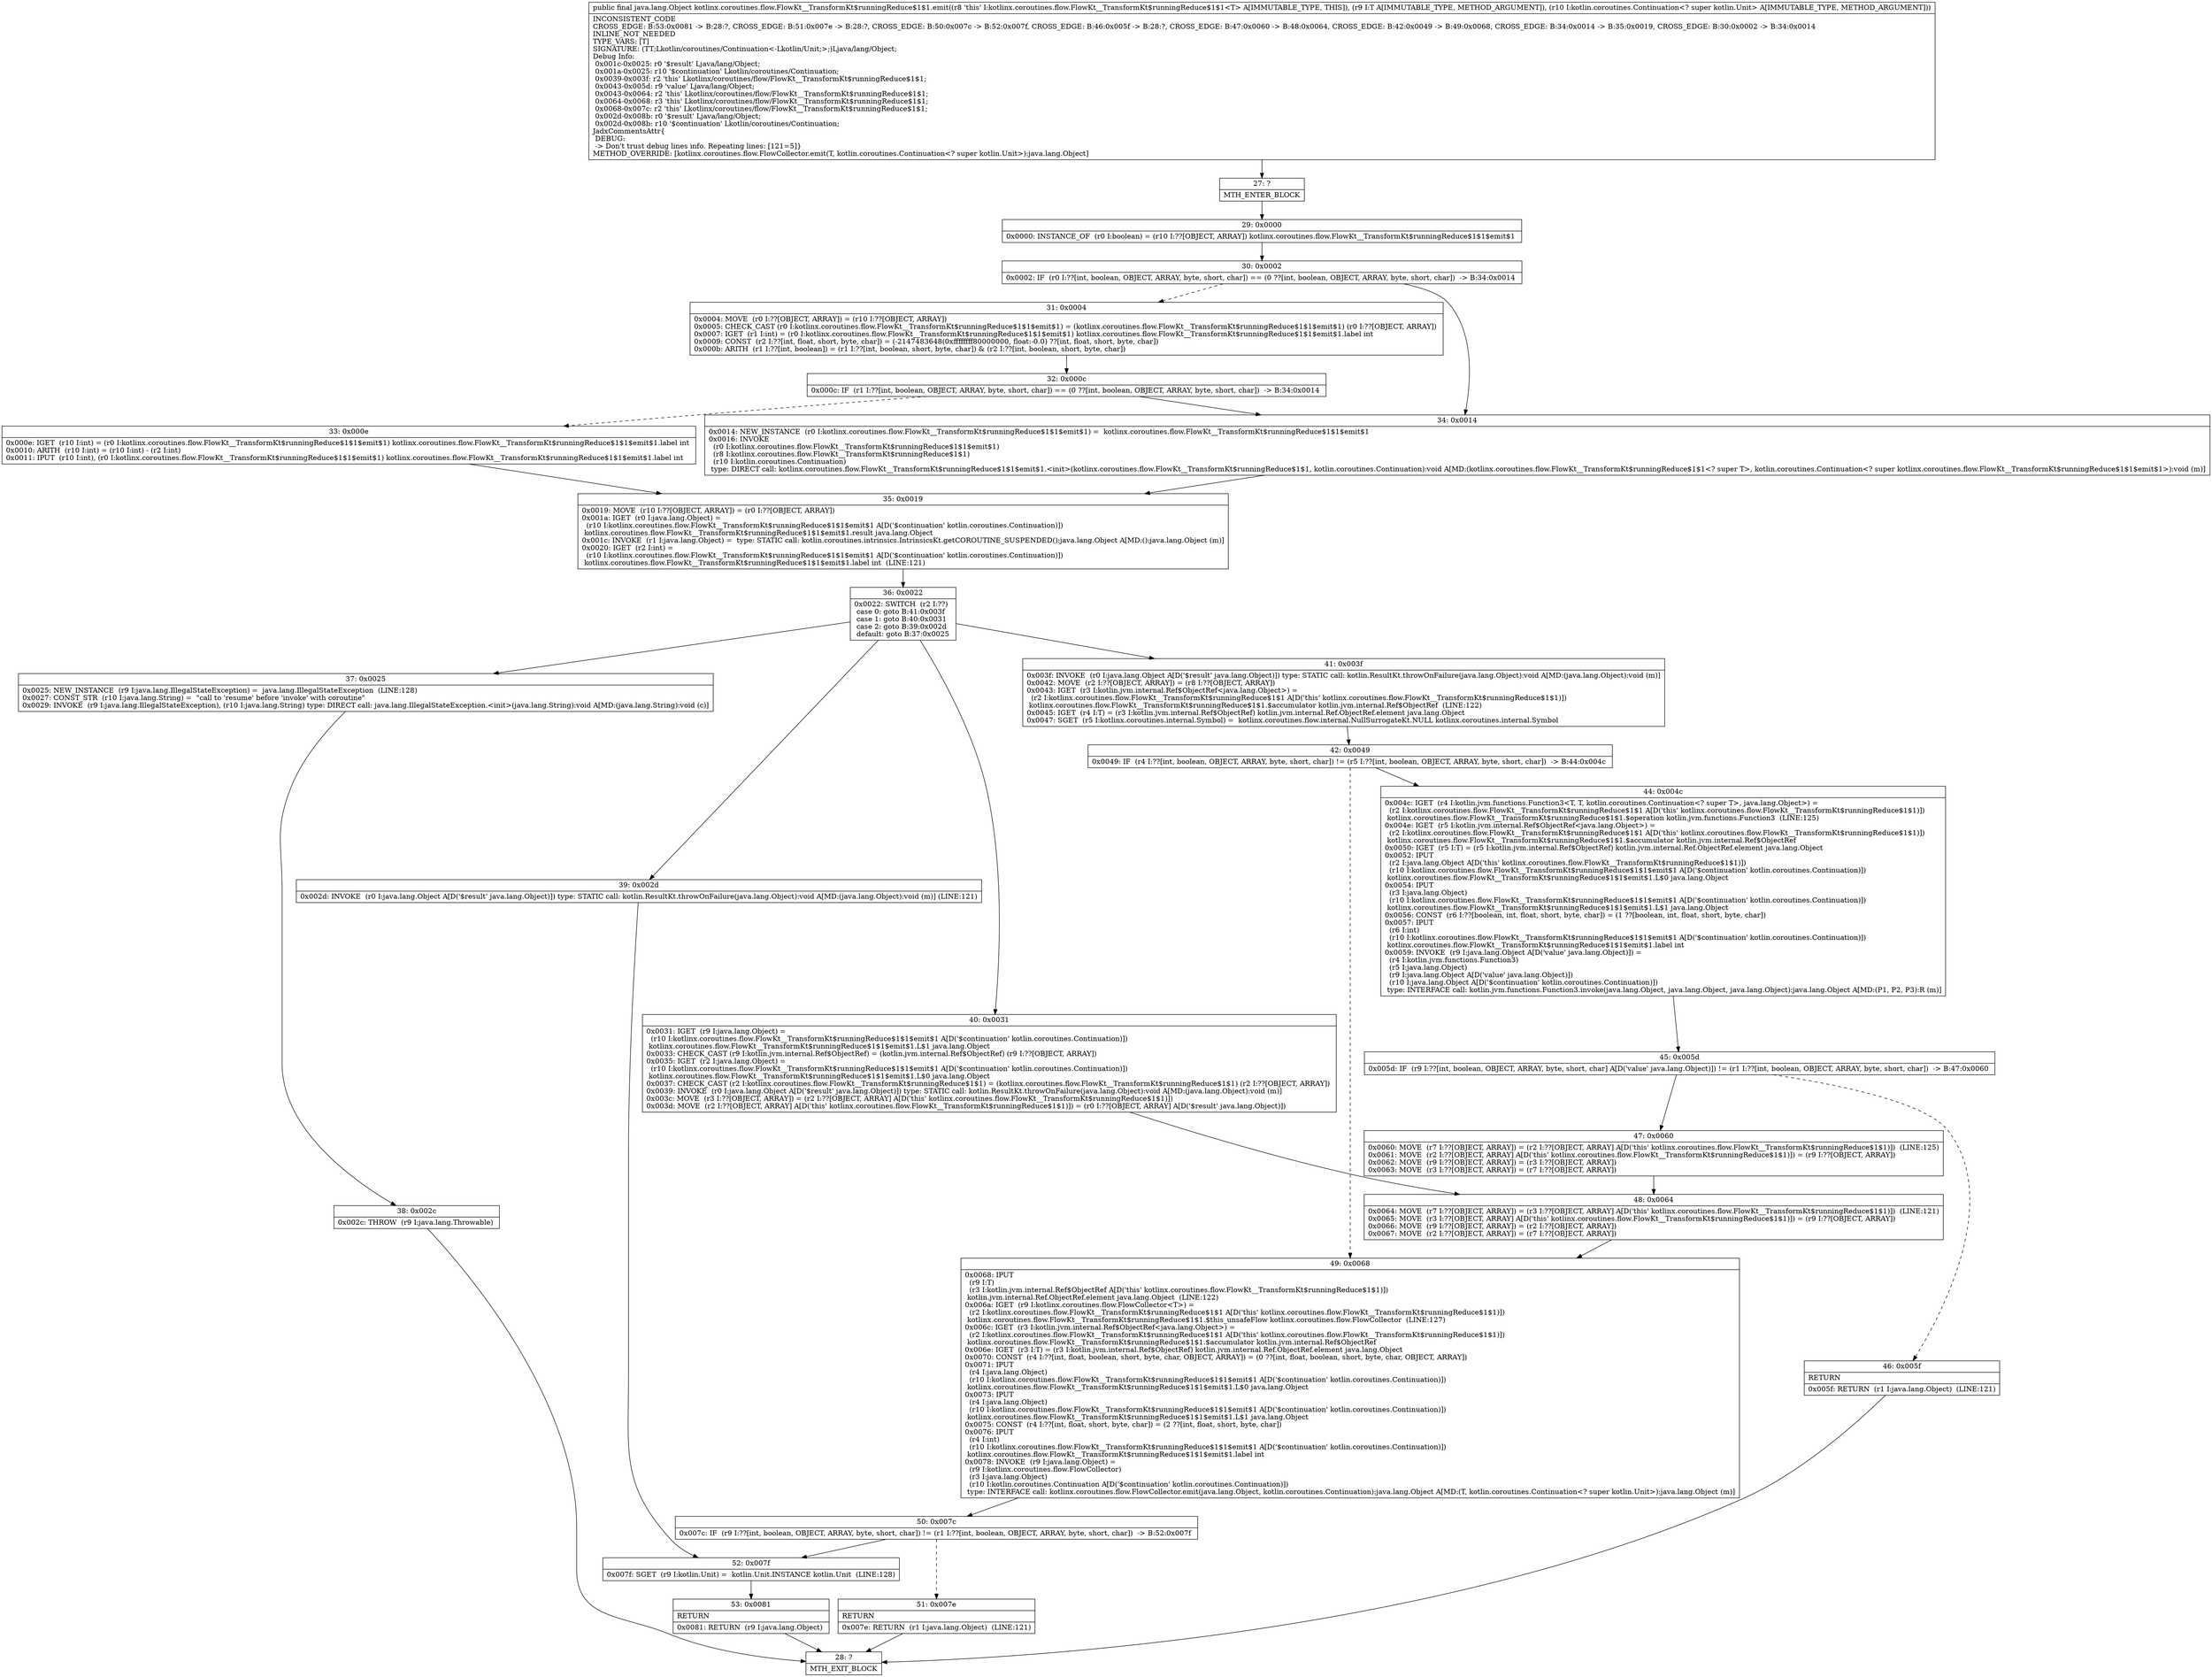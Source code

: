digraph "CFG forkotlinx.coroutines.flow.FlowKt__TransformKt$runningReduce$1$1.emit(Ljava\/lang\/Object;Lkotlin\/coroutines\/Continuation;)Ljava\/lang\/Object;" {
Node_27 [shape=record,label="{27\:\ ?|MTH_ENTER_BLOCK\l}"];
Node_29 [shape=record,label="{29\:\ 0x0000|0x0000: INSTANCE_OF  (r0 I:boolean) = (r10 I:??[OBJECT, ARRAY]) kotlinx.coroutines.flow.FlowKt__TransformKt$runningReduce$1$1$emit$1 \l}"];
Node_30 [shape=record,label="{30\:\ 0x0002|0x0002: IF  (r0 I:??[int, boolean, OBJECT, ARRAY, byte, short, char]) == (0 ??[int, boolean, OBJECT, ARRAY, byte, short, char])  \-\> B:34:0x0014 \l}"];
Node_31 [shape=record,label="{31\:\ 0x0004|0x0004: MOVE  (r0 I:??[OBJECT, ARRAY]) = (r10 I:??[OBJECT, ARRAY]) \l0x0005: CHECK_CAST (r0 I:kotlinx.coroutines.flow.FlowKt__TransformKt$runningReduce$1$1$emit$1) = (kotlinx.coroutines.flow.FlowKt__TransformKt$runningReduce$1$1$emit$1) (r0 I:??[OBJECT, ARRAY]) \l0x0007: IGET  (r1 I:int) = (r0 I:kotlinx.coroutines.flow.FlowKt__TransformKt$runningReduce$1$1$emit$1) kotlinx.coroutines.flow.FlowKt__TransformKt$runningReduce$1$1$emit$1.label int \l0x0009: CONST  (r2 I:??[int, float, short, byte, char]) = (\-2147483648(0xffffffff80000000, float:\-0.0) ??[int, float, short, byte, char]) \l0x000b: ARITH  (r1 I:??[int, boolean]) = (r1 I:??[int, boolean, short, byte, char]) & (r2 I:??[int, boolean, short, byte, char]) \l}"];
Node_32 [shape=record,label="{32\:\ 0x000c|0x000c: IF  (r1 I:??[int, boolean, OBJECT, ARRAY, byte, short, char]) == (0 ??[int, boolean, OBJECT, ARRAY, byte, short, char])  \-\> B:34:0x0014 \l}"];
Node_33 [shape=record,label="{33\:\ 0x000e|0x000e: IGET  (r10 I:int) = (r0 I:kotlinx.coroutines.flow.FlowKt__TransformKt$runningReduce$1$1$emit$1) kotlinx.coroutines.flow.FlowKt__TransformKt$runningReduce$1$1$emit$1.label int \l0x0010: ARITH  (r10 I:int) = (r10 I:int) \- (r2 I:int) \l0x0011: IPUT  (r10 I:int), (r0 I:kotlinx.coroutines.flow.FlowKt__TransformKt$runningReduce$1$1$emit$1) kotlinx.coroutines.flow.FlowKt__TransformKt$runningReduce$1$1$emit$1.label int \l}"];
Node_35 [shape=record,label="{35\:\ 0x0019|0x0019: MOVE  (r10 I:??[OBJECT, ARRAY]) = (r0 I:??[OBJECT, ARRAY]) \l0x001a: IGET  (r0 I:java.lang.Object) = \l  (r10 I:kotlinx.coroutines.flow.FlowKt__TransformKt$runningReduce$1$1$emit$1 A[D('$continuation' kotlin.coroutines.Continuation)])\l kotlinx.coroutines.flow.FlowKt__TransformKt$runningReduce$1$1$emit$1.result java.lang.Object \l0x001c: INVOKE  (r1 I:java.lang.Object) =  type: STATIC call: kotlin.coroutines.intrinsics.IntrinsicsKt.getCOROUTINE_SUSPENDED():java.lang.Object A[MD:():java.lang.Object (m)]\l0x0020: IGET  (r2 I:int) = \l  (r10 I:kotlinx.coroutines.flow.FlowKt__TransformKt$runningReduce$1$1$emit$1 A[D('$continuation' kotlin.coroutines.Continuation)])\l kotlinx.coroutines.flow.FlowKt__TransformKt$runningReduce$1$1$emit$1.label int  (LINE:121)\l}"];
Node_36 [shape=record,label="{36\:\ 0x0022|0x0022: SWITCH  (r2 I:??)\l case 0: goto B:41:0x003f\l case 1: goto B:40:0x0031\l case 2: goto B:39:0x002d\l default: goto B:37:0x0025 \l}"];
Node_37 [shape=record,label="{37\:\ 0x0025|0x0025: NEW_INSTANCE  (r9 I:java.lang.IllegalStateException) =  java.lang.IllegalStateException  (LINE:128)\l0x0027: CONST_STR  (r10 I:java.lang.String) =  \"call to 'resume' before 'invoke' with coroutine\" \l0x0029: INVOKE  (r9 I:java.lang.IllegalStateException), (r10 I:java.lang.String) type: DIRECT call: java.lang.IllegalStateException.\<init\>(java.lang.String):void A[MD:(java.lang.String):void (c)]\l}"];
Node_38 [shape=record,label="{38\:\ 0x002c|0x002c: THROW  (r9 I:java.lang.Throwable) \l}"];
Node_28 [shape=record,label="{28\:\ ?|MTH_EXIT_BLOCK\l}"];
Node_39 [shape=record,label="{39\:\ 0x002d|0x002d: INVOKE  (r0 I:java.lang.Object A[D('$result' java.lang.Object)]) type: STATIC call: kotlin.ResultKt.throwOnFailure(java.lang.Object):void A[MD:(java.lang.Object):void (m)] (LINE:121)\l}"];
Node_52 [shape=record,label="{52\:\ 0x007f|0x007f: SGET  (r9 I:kotlin.Unit) =  kotlin.Unit.INSTANCE kotlin.Unit  (LINE:128)\l}"];
Node_53 [shape=record,label="{53\:\ 0x0081|RETURN\l|0x0081: RETURN  (r9 I:java.lang.Object) \l}"];
Node_40 [shape=record,label="{40\:\ 0x0031|0x0031: IGET  (r9 I:java.lang.Object) = \l  (r10 I:kotlinx.coroutines.flow.FlowKt__TransformKt$runningReduce$1$1$emit$1 A[D('$continuation' kotlin.coroutines.Continuation)])\l kotlinx.coroutines.flow.FlowKt__TransformKt$runningReduce$1$1$emit$1.L$1 java.lang.Object \l0x0033: CHECK_CAST (r9 I:kotlin.jvm.internal.Ref$ObjectRef) = (kotlin.jvm.internal.Ref$ObjectRef) (r9 I:??[OBJECT, ARRAY]) \l0x0035: IGET  (r2 I:java.lang.Object) = \l  (r10 I:kotlinx.coroutines.flow.FlowKt__TransformKt$runningReduce$1$1$emit$1 A[D('$continuation' kotlin.coroutines.Continuation)])\l kotlinx.coroutines.flow.FlowKt__TransformKt$runningReduce$1$1$emit$1.L$0 java.lang.Object \l0x0037: CHECK_CAST (r2 I:kotlinx.coroutines.flow.FlowKt__TransformKt$runningReduce$1$1) = (kotlinx.coroutines.flow.FlowKt__TransformKt$runningReduce$1$1) (r2 I:??[OBJECT, ARRAY]) \l0x0039: INVOKE  (r0 I:java.lang.Object A[D('$result' java.lang.Object)]) type: STATIC call: kotlin.ResultKt.throwOnFailure(java.lang.Object):void A[MD:(java.lang.Object):void (m)]\l0x003c: MOVE  (r3 I:??[OBJECT, ARRAY]) = (r2 I:??[OBJECT, ARRAY] A[D('this' kotlinx.coroutines.flow.FlowKt__TransformKt$runningReduce$1$1)]) \l0x003d: MOVE  (r2 I:??[OBJECT, ARRAY] A[D('this' kotlinx.coroutines.flow.FlowKt__TransformKt$runningReduce$1$1)]) = (r0 I:??[OBJECT, ARRAY] A[D('$result' java.lang.Object)]) \l}"];
Node_48 [shape=record,label="{48\:\ 0x0064|0x0064: MOVE  (r7 I:??[OBJECT, ARRAY]) = (r3 I:??[OBJECT, ARRAY] A[D('this' kotlinx.coroutines.flow.FlowKt__TransformKt$runningReduce$1$1)])  (LINE:121)\l0x0065: MOVE  (r3 I:??[OBJECT, ARRAY] A[D('this' kotlinx.coroutines.flow.FlowKt__TransformKt$runningReduce$1$1)]) = (r9 I:??[OBJECT, ARRAY]) \l0x0066: MOVE  (r9 I:??[OBJECT, ARRAY]) = (r2 I:??[OBJECT, ARRAY]) \l0x0067: MOVE  (r2 I:??[OBJECT, ARRAY]) = (r7 I:??[OBJECT, ARRAY]) \l}"];
Node_49 [shape=record,label="{49\:\ 0x0068|0x0068: IPUT  \l  (r9 I:T)\l  (r3 I:kotlin.jvm.internal.Ref$ObjectRef A[D('this' kotlinx.coroutines.flow.FlowKt__TransformKt$runningReduce$1$1)])\l kotlin.jvm.internal.Ref.ObjectRef.element java.lang.Object  (LINE:122)\l0x006a: IGET  (r9 I:kotlinx.coroutines.flow.FlowCollector\<T\>) = \l  (r2 I:kotlinx.coroutines.flow.FlowKt__TransformKt$runningReduce$1$1 A[D('this' kotlinx.coroutines.flow.FlowKt__TransformKt$runningReduce$1$1)])\l kotlinx.coroutines.flow.FlowKt__TransformKt$runningReduce$1$1.$this_unsafeFlow kotlinx.coroutines.flow.FlowCollector  (LINE:127)\l0x006c: IGET  (r3 I:kotlin.jvm.internal.Ref$ObjectRef\<java.lang.Object\>) = \l  (r2 I:kotlinx.coroutines.flow.FlowKt__TransformKt$runningReduce$1$1 A[D('this' kotlinx.coroutines.flow.FlowKt__TransformKt$runningReduce$1$1)])\l kotlinx.coroutines.flow.FlowKt__TransformKt$runningReduce$1$1.$accumulator kotlin.jvm.internal.Ref$ObjectRef \l0x006e: IGET  (r3 I:T) = (r3 I:kotlin.jvm.internal.Ref$ObjectRef) kotlin.jvm.internal.Ref.ObjectRef.element java.lang.Object \l0x0070: CONST  (r4 I:??[int, float, boolean, short, byte, char, OBJECT, ARRAY]) = (0 ??[int, float, boolean, short, byte, char, OBJECT, ARRAY]) \l0x0071: IPUT  \l  (r4 I:java.lang.Object)\l  (r10 I:kotlinx.coroutines.flow.FlowKt__TransformKt$runningReduce$1$1$emit$1 A[D('$continuation' kotlin.coroutines.Continuation)])\l kotlinx.coroutines.flow.FlowKt__TransformKt$runningReduce$1$1$emit$1.L$0 java.lang.Object \l0x0073: IPUT  \l  (r4 I:java.lang.Object)\l  (r10 I:kotlinx.coroutines.flow.FlowKt__TransformKt$runningReduce$1$1$emit$1 A[D('$continuation' kotlin.coroutines.Continuation)])\l kotlinx.coroutines.flow.FlowKt__TransformKt$runningReduce$1$1$emit$1.L$1 java.lang.Object \l0x0075: CONST  (r4 I:??[int, float, short, byte, char]) = (2 ??[int, float, short, byte, char]) \l0x0076: IPUT  \l  (r4 I:int)\l  (r10 I:kotlinx.coroutines.flow.FlowKt__TransformKt$runningReduce$1$1$emit$1 A[D('$continuation' kotlin.coroutines.Continuation)])\l kotlinx.coroutines.flow.FlowKt__TransformKt$runningReduce$1$1$emit$1.label int \l0x0078: INVOKE  (r9 I:java.lang.Object) = \l  (r9 I:kotlinx.coroutines.flow.FlowCollector)\l  (r3 I:java.lang.Object)\l  (r10 I:kotlin.coroutines.Continuation A[D('$continuation' kotlin.coroutines.Continuation)])\l type: INTERFACE call: kotlinx.coroutines.flow.FlowCollector.emit(java.lang.Object, kotlin.coroutines.Continuation):java.lang.Object A[MD:(T, kotlin.coroutines.Continuation\<? super kotlin.Unit\>):java.lang.Object (m)]\l}"];
Node_50 [shape=record,label="{50\:\ 0x007c|0x007c: IF  (r9 I:??[int, boolean, OBJECT, ARRAY, byte, short, char]) != (r1 I:??[int, boolean, OBJECT, ARRAY, byte, short, char])  \-\> B:52:0x007f \l}"];
Node_51 [shape=record,label="{51\:\ 0x007e|RETURN\l|0x007e: RETURN  (r1 I:java.lang.Object)  (LINE:121)\l}"];
Node_41 [shape=record,label="{41\:\ 0x003f|0x003f: INVOKE  (r0 I:java.lang.Object A[D('$result' java.lang.Object)]) type: STATIC call: kotlin.ResultKt.throwOnFailure(java.lang.Object):void A[MD:(java.lang.Object):void (m)]\l0x0042: MOVE  (r2 I:??[OBJECT, ARRAY]) = (r8 I:??[OBJECT, ARRAY]) \l0x0043: IGET  (r3 I:kotlin.jvm.internal.Ref$ObjectRef\<java.lang.Object\>) = \l  (r2 I:kotlinx.coroutines.flow.FlowKt__TransformKt$runningReduce$1$1 A[D('this' kotlinx.coroutines.flow.FlowKt__TransformKt$runningReduce$1$1)])\l kotlinx.coroutines.flow.FlowKt__TransformKt$runningReduce$1$1.$accumulator kotlin.jvm.internal.Ref$ObjectRef  (LINE:122)\l0x0045: IGET  (r4 I:T) = (r3 I:kotlin.jvm.internal.Ref$ObjectRef) kotlin.jvm.internal.Ref.ObjectRef.element java.lang.Object \l0x0047: SGET  (r5 I:kotlinx.coroutines.internal.Symbol) =  kotlinx.coroutines.flow.internal.NullSurrogateKt.NULL kotlinx.coroutines.internal.Symbol \l}"];
Node_42 [shape=record,label="{42\:\ 0x0049|0x0049: IF  (r4 I:??[int, boolean, OBJECT, ARRAY, byte, short, char]) != (r5 I:??[int, boolean, OBJECT, ARRAY, byte, short, char])  \-\> B:44:0x004c \l}"];
Node_44 [shape=record,label="{44\:\ 0x004c|0x004c: IGET  (r4 I:kotlin.jvm.functions.Function3\<T, T, kotlin.coroutines.Continuation\<? super T\>, java.lang.Object\>) = \l  (r2 I:kotlinx.coroutines.flow.FlowKt__TransformKt$runningReduce$1$1 A[D('this' kotlinx.coroutines.flow.FlowKt__TransformKt$runningReduce$1$1)])\l kotlinx.coroutines.flow.FlowKt__TransformKt$runningReduce$1$1.$operation kotlin.jvm.functions.Function3  (LINE:125)\l0x004e: IGET  (r5 I:kotlin.jvm.internal.Ref$ObjectRef\<java.lang.Object\>) = \l  (r2 I:kotlinx.coroutines.flow.FlowKt__TransformKt$runningReduce$1$1 A[D('this' kotlinx.coroutines.flow.FlowKt__TransformKt$runningReduce$1$1)])\l kotlinx.coroutines.flow.FlowKt__TransformKt$runningReduce$1$1.$accumulator kotlin.jvm.internal.Ref$ObjectRef \l0x0050: IGET  (r5 I:T) = (r5 I:kotlin.jvm.internal.Ref$ObjectRef) kotlin.jvm.internal.Ref.ObjectRef.element java.lang.Object \l0x0052: IPUT  \l  (r2 I:java.lang.Object A[D('this' kotlinx.coroutines.flow.FlowKt__TransformKt$runningReduce$1$1)])\l  (r10 I:kotlinx.coroutines.flow.FlowKt__TransformKt$runningReduce$1$1$emit$1 A[D('$continuation' kotlin.coroutines.Continuation)])\l kotlinx.coroutines.flow.FlowKt__TransformKt$runningReduce$1$1$emit$1.L$0 java.lang.Object \l0x0054: IPUT  \l  (r3 I:java.lang.Object)\l  (r10 I:kotlinx.coroutines.flow.FlowKt__TransformKt$runningReduce$1$1$emit$1 A[D('$continuation' kotlin.coroutines.Continuation)])\l kotlinx.coroutines.flow.FlowKt__TransformKt$runningReduce$1$1$emit$1.L$1 java.lang.Object \l0x0056: CONST  (r6 I:??[boolean, int, float, short, byte, char]) = (1 ??[boolean, int, float, short, byte, char]) \l0x0057: IPUT  \l  (r6 I:int)\l  (r10 I:kotlinx.coroutines.flow.FlowKt__TransformKt$runningReduce$1$1$emit$1 A[D('$continuation' kotlin.coroutines.Continuation)])\l kotlinx.coroutines.flow.FlowKt__TransformKt$runningReduce$1$1$emit$1.label int \l0x0059: INVOKE  (r9 I:java.lang.Object A[D('value' java.lang.Object)]) = \l  (r4 I:kotlin.jvm.functions.Function3)\l  (r5 I:java.lang.Object)\l  (r9 I:java.lang.Object A[D('value' java.lang.Object)])\l  (r10 I:java.lang.Object A[D('$continuation' kotlin.coroutines.Continuation)])\l type: INTERFACE call: kotlin.jvm.functions.Function3.invoke(java.lang.Object, java.lang.Object, java.lang.Object):java.lang.Object A[MD:(P1, P2, P3):R (m)]\l}"];
Node_45 [shape=record,label="{45\:\ 0x005d|0x005d: IF  (r9 I:??[int, boolean, OBJECT, ARRAY, byte, short, char] A[D('value' java.lang.Object)]) != (r1 I:??[int, boolean, OBJECT, ARRAY, byte, short, char])  \-\> B:47:0x0060 \l}"];
Node_46 [shape=record,label="{46\:\ 0x005f|RETURN\l|0x005f: RETURN  (r1 I:java.lang.Object)  (LINE:121)\l}"];
Node_47 [shape=record,label="{47\:\ 0x0060|0x0060: MOVE  (r7 I:??[OBJECT, ARRAY]) = (r2 I:??[OBJECT, ARRAY] A[D('this' kotlinx.coroutines.flow.FlowKt__TransformKt$runningReduce$1$1)])  (LINE:125)\l0x0061: MOVE  (r2 I:??[OBJECT, ARRAY] A[D('this' kotlinx.coroutines.flow.FlowKt__TransformKt$runningReduce$1$1)]) = (r9 I:??[OBJECT, ARRAY]) \l0x0062: MOVE  (r9 I:??[OBJECT, ARRAY]) = (r3 I:??[OBJECT, ARRAY]) \l0x0063: MOVE  (r3 I:??[OBJECT, ARRAY]) = (r7 I:??[OBJECT, ARRAY]) \l}"];
Node_34 [shape=record,label="{34\:\ 0x0014|0x0014: NEW_INSTANCE  (r0 I:kotlinx.coroutines.flow.FlowKt__TransformKt$runningReduce$1$1$emit$1) =  kotlinx.coroutines.flow.FlowKt__TransformKt$runningReduce$1$1$emit$1 \l0x0016: INVOKE  \l  (r0 I:kotlinx.coroutines.flow.FlowKt__TransformKt$runningReduce$1$1$emit$1)\l  (r8 I:kotlinx.coroutines.flow.FlowKt__TransformKt$runningReduce$1$1)\l  (r10 I:kotlin.coroutines.Continuation)\l type: DIRECT call: kotlinx.coroutines.flow.FlowKt__TransformKt$runningReduce$1$1$emit$1.\<init\>(kotlinx.coroutines.flow.FlowKt__TransformKt$runningReduce$1$1, kotlin.coroutines.Continuation):void A[MD:(kotlinx.coroutines.flow.FlowKt__TransformKt$runningReduce$1$1\<? super T\>, kotlin.coroutines.Continuation\<? super kotlinx.coroutines.flow.FlowKt__TransformKt$runningReduce$1$1$emit$1\>):void (m)]\l}"];
MethodNode[shape=record,label="{public final java.lang.Object kotlinx.coroutines.flow.FlowKt__TransformKt$runningReduce$1$1.emit((r8 'this' I:kotlinx.coroutines.flow.FlowKt__TransformKt$runningReduce$1$1\<T\> A[IMMUTABLE_TYPE, THIS]), (r9 I:T A[IMMUTABLE_TYPE, METHOD_ARGUMENT]), (r10 I:kotlin.coroutines.Continuation\<? super kotlin.Unit\> A[IMMUTABLE_TYPE, METHOD_ARGUMENT]))  | INCONSISTENT_CODE\lCROSS_EDGE: B:53:0x0081 \-\> B:28:?, CROSS_EDGE: B:51:0x007e \-\> B:28:?, CROSS_EDGE: B:50:0x007c \-\> B:52:0x007f, CROSS_EDGE: B:46:0x005f \-\> B:28:?, CROSS_EDGE: B:47:0x0060 \-\> B:48:0x0064, CROSS_EDGE: B:42:0x0049 \-\> B:49:0x0068, CROSS_EDGE: B:34:0x0014 \-\> B:35:0x0019, CROSS_EDGE: B:30:0x0002 \-\> B:34:0x0014\lINLINE_NOT_NEEDED\lTYPE_VARS: [T]\lSIGNATURE: (TT;Lkotlin\/coroutines\/Continuation\<\-Lkotlin\/Unit;\>;)Ljava\/lang\/Object;\lDebug Info:\l  0x001c\-0x0025: r0 '$result' Ljava\/lang\/Object;\l  0x001a\-0x0025: r10 '$continuation' Lkotlin\/coroutines\/Continuation;\l  0x0039\-0x003f: r2 'this' Lkotlinx\/coroutines\/flow\/FlowKt__TransformKt$runningReduce$1$1;\l  0x0043\-0x005d: r9 'value' Ljava\/lang\/Object;\l  0x0043\-0x0064: r2 'this' Lkotlinx\/coroutines\/flow\/FlowKt__TransformKt$runningReduce$1$1;\l  0x0064\-0x0068: r3 'this' Lkotlinx\/coroutines\/flow\/FlowKt__TransformKt$runningReduce$1$1;\l  0x0068\-0x007c: r2 'this' Lkotlinx\/coroutines\/flow\/FlowKt__TransformKt$runningReduce$1$1;\l  0x002d\-0x008b: r0 '$result' Ljava\/lang\/Object;\l  0x002d\-0x008b: r10 '$continuation' Lkotlin\/coroutines\/Continuation;\lJadxCommentsAttr\{\l DEBUG: \l \-\> Don't trust debug lines info. Repeating lines: [121=5]\}\lMETHOD_OVERRIDE: [kotlinx.coroutines.flow.FlowCollector.emit(T, kotlin.coroutines.Continuation\<? super kotlin.Unit\>):java.lang.Object]\l}"];
MethodNode -> Node_27;Node_27 -> Node_29;
Node_29 -> Node_30;
Node_30 -> Node_31[style=dashed];
Node_30 -> Node_34;
Node_31 -> Node_32;
Node_32 -> Node_33[style=dashed];
Node_32 -> Node_34;
Node_33 -> Node_35;
Node_35 -> Node_36;
Node_36 -> Node_37;
Node_36 -> Node_39;
Node_36 -> Node_40;
Node_36 -> Node_41;
Node_37 -> Node_38;
Node_38 -> Node_28;
Node_39 -> Node_52;
Node_52 -> Node_53;
Node_53 -> Node_28;
Node_40 -> Node_48;
Node_48 -> Node_49;
Node_49 -> Node_50;
Node_50 -> Node_51[style=dashed];
Node_50 -> Node_52;
Node_51 -> Node_28;
Node_41 -> Node_42;
Node_42 -> Node_44;
Node_42 -> Node_49[style=dashed];
Node_44 -> Node_45;
Node_45 -> Node_46[style=dashed];
Node_45 -> Node_47;
Node_46 -> Node_28;
Node_47 -> Node_48;
Node_34 -> Node_35;
}

